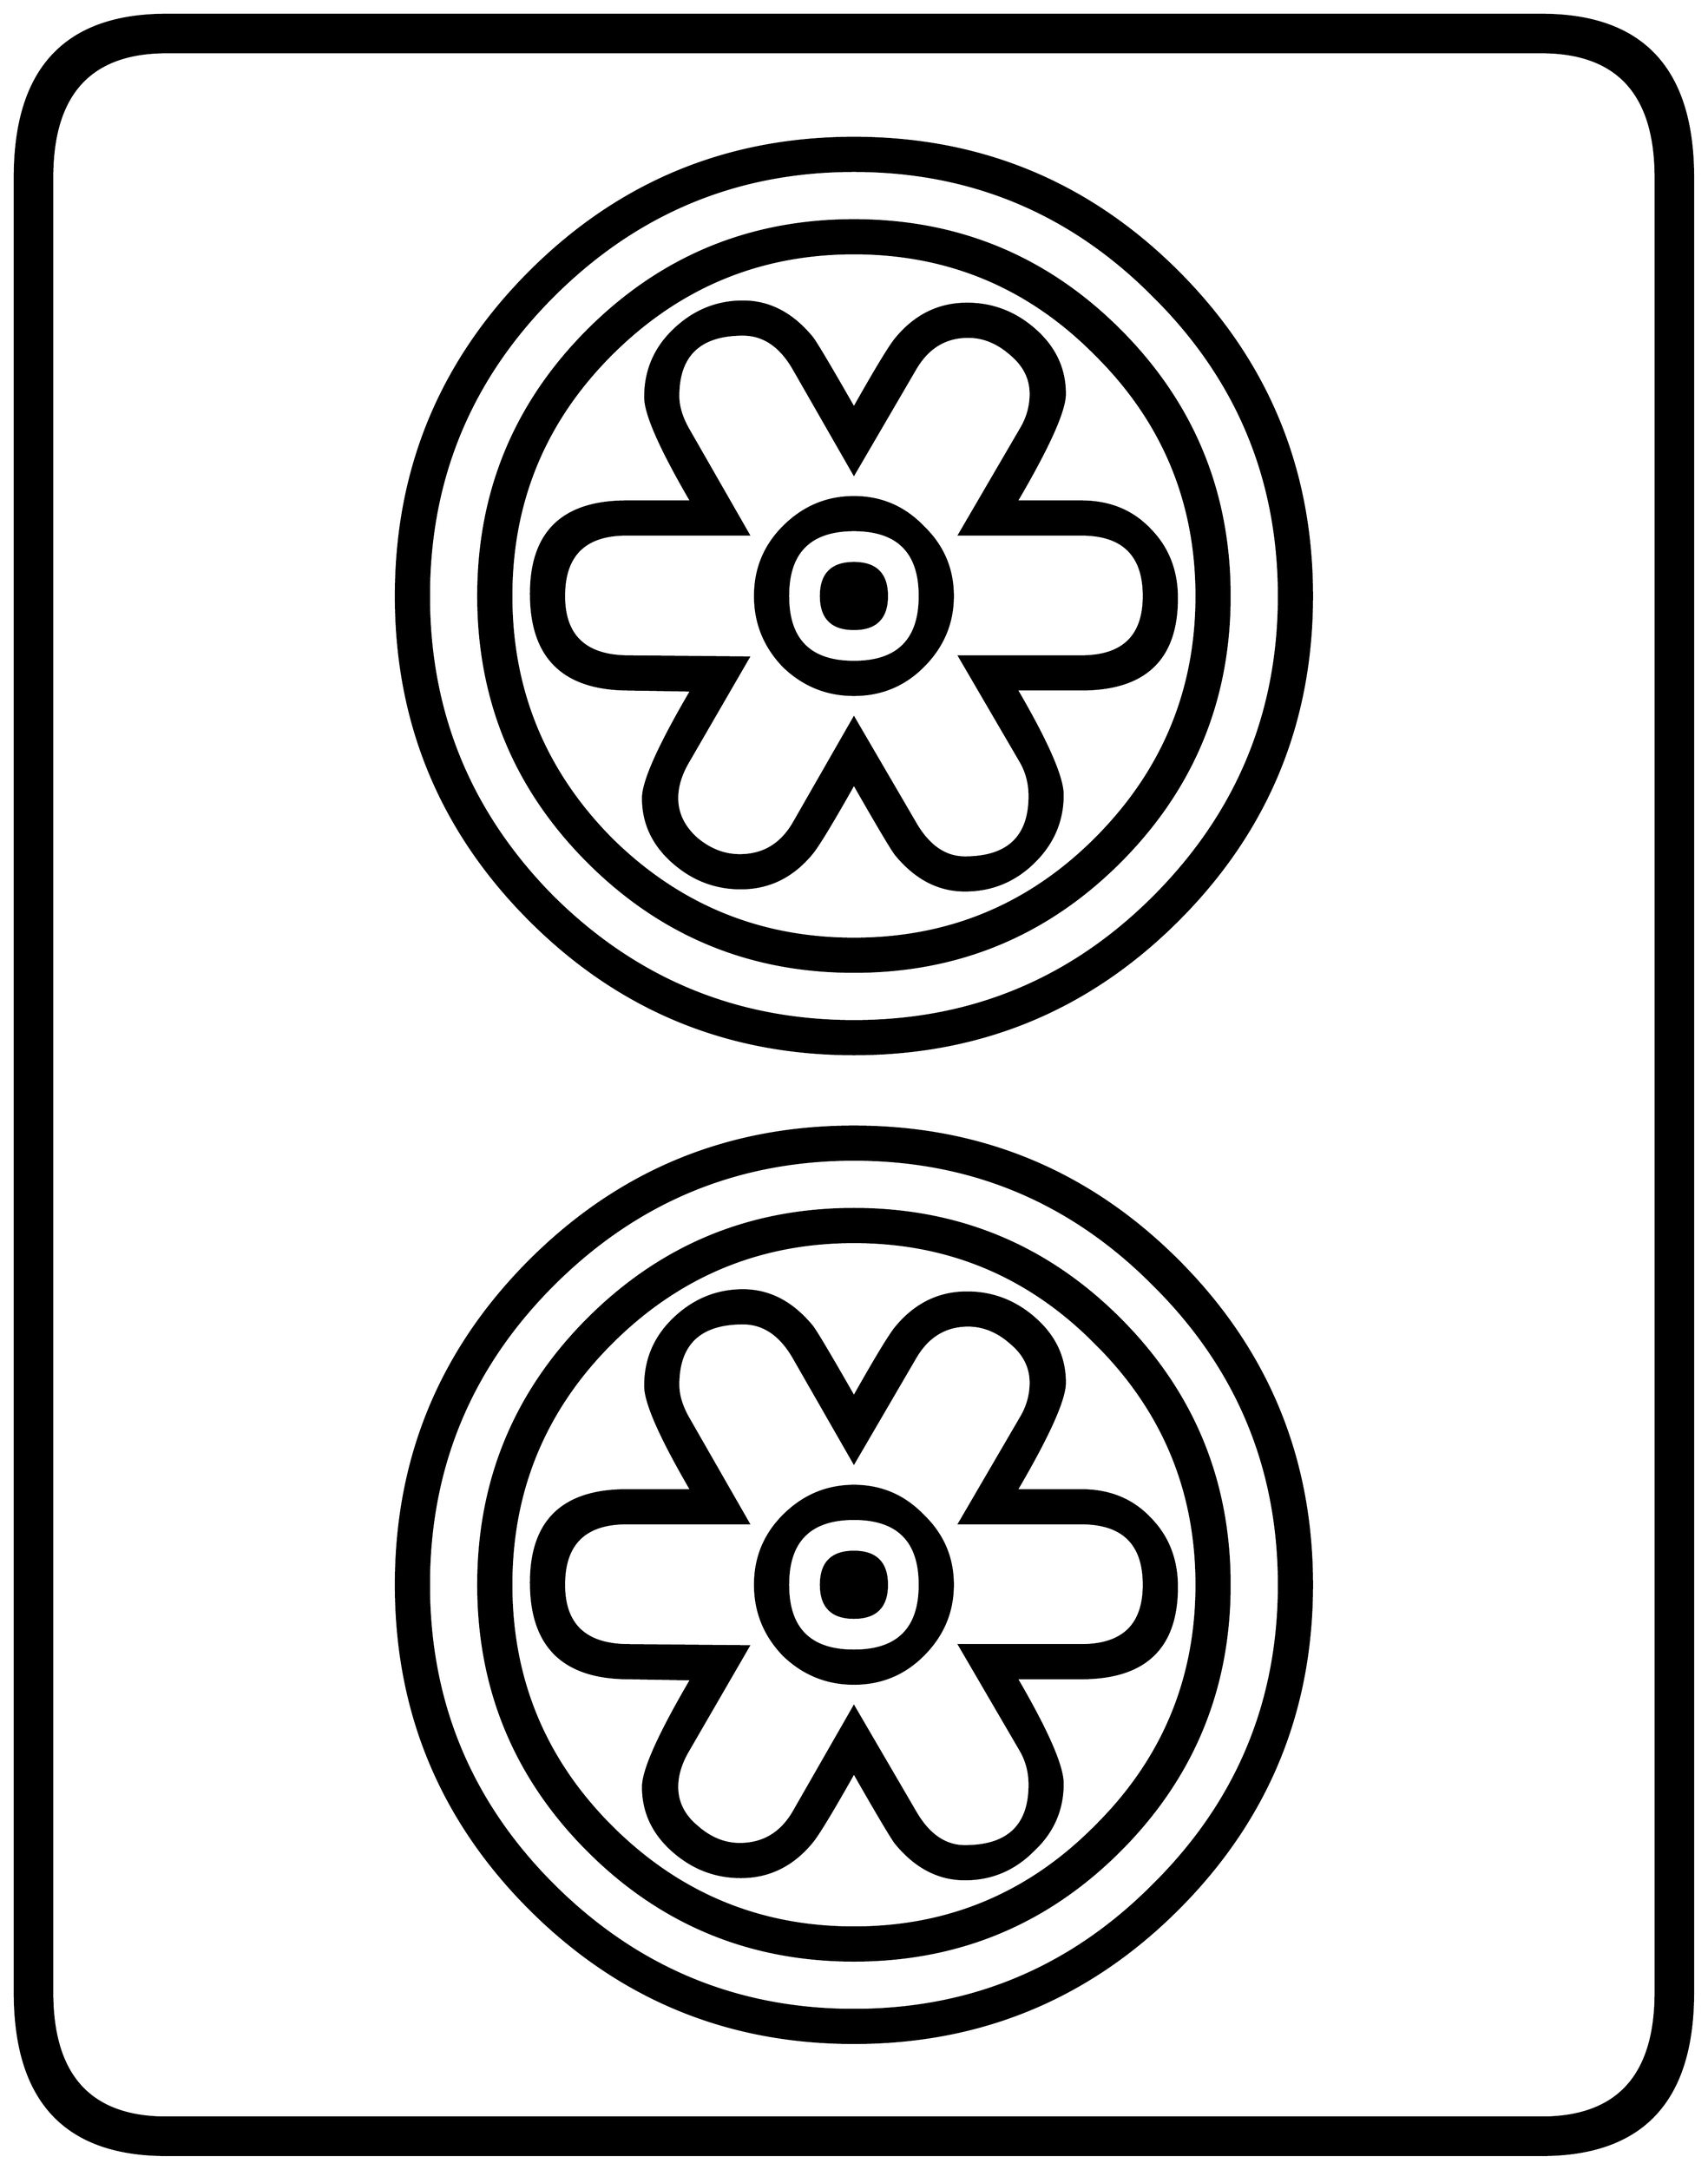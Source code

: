 


\begin{tikzpicture}[y=0.80pt, x=0.80pt, yscale=-1.0, xscale=1.0, inner sep=0pt, outer sep=0pt]
\begin{scope}[shift={(100.0,1706.0)},nonzero rule]
  \path[draw=.,fill=.,line width=1.600pt] (1578.0,244.0) .. controls
    (1578.0,342.667) and (1532.0,392.0) .. (1440.0,392.0) --
    (188.0,392.0) .. controls (96.0,392.0) and (50.0,342.667) ..
    (50.0,244.0) -- (50.0,-1408.0) .. controls (50.0,-1506.667)
    and (96.0,-1556.0) .. (188.0,-1556.0) -- (1440.0,-1556.0) ..
    controls (1532.0,-1556.0) and (1578.0,-1506.667) ..
    (1578.0,-1408.0) -- (1578.0,244.0) -- cycle(1544.0,244.0) --
    (1544.0,-1408.0) .. controls (1544.0,-1484.0) and
    (1509.333,-1522.0) .. (1440.0,-1522.0) -- (188.0,-1522.0) ..
    controls (118.667,-1522.0) and (84.0,-1484.0) ..
    (84.0,-1408.0) -- (84.0,244.0) .. controls (84.0,320.0) and
    (118.667,358.0) .. (188.0,358.0) -- (1440.0,358.0) .. controls
    (1509.333,358.0) and (1544.0,320.0) .. (1544.0,244.0) --
    cycle(1231.0,-1027.0) .. controls (1231.0,-911.667) and
    (1190.333,-813.333) .. (1109.0,-732.0) .. controls
    (1027.667,-650.667) and (929.333,-610.0) .. (814.0,-610.0) ..
    controls (698.667,-610.0) and (600.333,-650.667) .. (519.0,-732.0)
    .. controls (437.667,-813.333) and (397.0,-911.667) ..
    (397.0,-1027.0) .. controls (397.0,-1142.333) and
    (437.667,-1240.667) .. (519.0,-1322.0) .. controls
    (600.333,-1403.333) and (698.667,-1444.0) .. (814.0,-1444.0) ..
    controls (929.333,-1444.0) and (1027.667,-1403.333) ..
    (1109.0,-1322.0) .. controls (1190.333,-1240.667) and
    (1231.0,-1142.333) .. (1231.0,-1027.0) -- cycle(1231.0,-127.0)
    .. controls (1231.0,-11.667) and (1190.333,86.667) ..
    (1109.0,168.0) .. controls (1027.667,249.333) and (929.333,290.0)
    .. (814.0,290.0) .. controls (698.667,290.0) and (600.333,249.333)
    .. (519.0,168.0) .. controls (437.667,86.667) and (397.0,-11.667)
    .. (397.0,-127.0) .. controls (397.0,-242.333) and
    (437.667,-340.667) .. (519.0,-422.0) .. controls (600.333,-503.333)
    and (698.667,-544.0) .. (814.0,-544.0) .. controls
    (929.333,-544.0) and (1027.667,-503.333) .. (1109.0,-422.0) ..
    controls (1190.333,-340.667) and (1231.0,-242.333) ..
    (1231.0,-127.0) -- cycle(1201.0,-1027.0) .. controls
    (1201.0,-1133.667) and (1163.0,-1224.667) .. (1087.0,-1300.0) ..
    controls (1011.667,-1376.0) and (920.667,-1414.0) ..
    (814.0,-1414.0) .. controls (707.333,-1414.0) and
    (616.0,-1376.0) .. (540.0,-1300.0) .. controls
    (464.667,-1224.667) and (427.0,-1133.667) .. (427.0,-1027.0) ..
    controls (427.0,-920.333) and (464.667,-829.0) .. (540.0,-753.0)
    .. controls (616.0,-677.667) and (707.333,-640.0) ..
    (814.0,-640.0) .. controls (920.667,-640.0) and
    (1011.667,-677.667) .. (1087.0,-753.0) .. controls
    (1163.0,-829.0) and (1201.0,-920.333) .. (1201.0,-1027.0) --
    cycle(1201.0,-127.0) .. controls (1201.0,-233.667) and
    (1163.0,-324.667) .. (1087.0,-400.0) .. controls
    (1011.667,-476.0) and (920.667,-514.0) .. (814.0,-514.0) ..
    controls (707.333,-514.0) and (616.0,-476.0) .. (540.0,-400.0)
    .. controls (464.667,-324.667) and (427.0,-233.667) ..
    (427.0,-127.0) .. controls (427.0,-20.333) and (464.667,70.667) ..
    (540.0,146.0) .. controls (616.0,222.0) and (707.333,260.0) ..
    (814.0,260.0) .. controls (920.667,260.0) and (1011.667,222.0)
    .. (1087.0,146.0) .. controls (1163.0,70.667) and
    (1201.0,-20.333) .. (1201.0,-127.0) -- cycle(1156.0,-1027.0)
    .. controls (1156.0,-932.333) and (1122.667,-851.667) ..
    (1056.0,-785.0) .. controls (989.333,-718.333) and
    (908.667,-685.0) .. (814.0,-685.0) .. controls (719.333,-685.0)
    and (638.667,-718.333) .. (572.0,-785.0) .. controls
    (505.333,-851.667) and (472.0,-932.333) .. (472.0,-1027.0) ..
    controls (472.0,-1121.667) and (505.333,-1202.333) ..
    (572.0,-1269.0) .. controls (638.667,-1335.667) and
    (719.333,-1369.0) .. (814.0,-1369.0) .. controls
    (908.667,-1369.0) and (989.333,-1335.667) .. (1056.0,-1269.0) ..
    controls (1122.667,-1202.333) and (1156.0,-1121.667) ..
    (1156.0,-1027.0) -- cycle(1156.0,-127.0) .. controls
    (1156.0,-32.333) and (1122.667,48.333) .. (1056.0,115.0) ..
    controls (989.333,181.667) and (908.667,215.0) .. (814.0,215.0) ..
    controls (719.333,215.0) and (638.667,181.667) .. (572.0,115.0) ..
    controls (505.333,48.333) and (472.0,-32.333) .. (472.0,-127.0) ..
    controls (472.0,-221.667) and (505.333,-302.333) .. (572.0,-369.0)
    .. controls (638.667,-435.667) and (719.333,-469.0) ..
    (814.0,-469.0) .. controls (908.667,-469.0) and (989.333,-435.667)
    .. (1056.0,-369.0) .. controls (1122.667,-302.333) and
    (1156.0,-221.667) .. (1156.0,-127.0) -- cycle(1126.0,-1027.0)
    .. controls (1126.0,-1113.0) and (1095.333,-1186.333) ..
    (1034.0,-1247.0) .. controls (973.333,-1308.333) and
    (900.0,-1339.0) .. (814.0,-1339.0) .. controls
    (728.0,-1339.0) and (654.333,-1308.333) .. (593.0,-1247.0) ..
    controls (532.333,-1186.333) and (502.0,-1113.0) ..
    (502.0,-1027.0) .. controls (502.0,-941.0) and
    (532.333,-867.333) .. (593.0,-806.0) .. controls (654.333,-745.333)
    and (728.0,-715.0) .. (814.0,-715.0) .. controls
    (900.0,-715.0) and (973.333,-745.333) .. (1034.0,-806.0) ..
    controls (1095.333,-867.333) and (1126.0,-941.0) ..
    (1126.0,-1027.0) -- cycle(1126.0,-127.0) .. controls
    (1126.0,-213.0) and (1095.333,-286.333) .. (1034.0,-347.0) ..
    controls (973.333,-408.333) and (900.0,-439.0) .. (814.0,-439.0)
    .. controls (728.0,-439.0) and (654.333,-408.333) ..
    (593.0,-347.0) .. controls (532.333,-286.333) and (502.0,-213.0)
    .. (502.0,-127.0) .. controls (502.0,-41.0) and (532.333,32.333)
    .. (593.0,93.0) .. controls (654.333,154.333) and (728.0,185.0)
    .. (814.0,185.0) .. controls (900.0,185.0) and (973.333,154.333)
    .. (1034.0,93.0) .. controls (1095.333,32.333) and
    (1126.0,-41.0) .. (1126.0,-127.0) -- cycle(1108.0,-1025.0)
    .. controls (1108.0,-969.667) and (1079.0,-942.0) ..
    (1021.0,-942.0) -- (962.0,-942.0) .. controls (990.0,-894.0)
    and (1004.0,-862.0) .. (1004.0,-846.0) .. controls
    (1004.0,-822.0) and (995.0,-801.333) .. (977.0,-784.0) ..
    controls (959.667,-767.333) and (939.0,-759.0) .. (915.0,-759.0)
    .. controls (891.0,-759.0) and (870.0,-770.0) ..
    (852.0,-792.0) .. controls (848.0,-797.333) and (835.333,-818.667)
    .. (814.0,-856.0) .. controls (793.333,-819.333) and
    (780.333,-798.0) .. (775.0,-792.0) .. controls (757.667,-771.333)
    and (736.333,-761.0) .. (711.0,-761.0) .. controls
    (687.667,-761.0) and (667.0,-769.0) .. (649.0,-785.0) ..
    controls (631.0,-801.0) and (622.0,-820.333) .. (622.0,-843.0)
    .. controls (622.0,-858.333) and (636.667,-891.0) ..
    (666.0,-941.0) -- (607.0,-942.0) .. controls (549.0,-942.667)
    and (520.0,-971.667) .. (520.0,-1029.0) .. controls
    (520.0,-1085.0) and (549.0,-1113.0) .. (607.0,-1113.0) --
    (666.0,-1113.0) .. controls (638.0,-1161.0) and
    (624.0,-1192.667) .. (624.0,-1208.0) .. controls
    (624.0,-1232.0) and (632.667,-1252.333) .. (650.0,-1269.0) ..
    controls (668.0,-1286.333) and (689.0,-1295.0) ..
    (713.0,-1295.0) .. controls (737.0,-1295.0) and
    (758.0,-1284.0) .. (776.0,-1262.0) .. controls
    (780.0,-1256.667) and (792.667,-1235.333) .. (814.0,-1198.0) ..
    controls (834.667,-1234.667) and (847.667,-1256.0) ..
    (853.0,-1262.0) .. controls (870.333,-1282.667) and
    (891.667,-1293.0) .. (917.0,-1293.0) .. controls
    (940.333,-1293.0) and (961.0,-1285.0) .. (979.0,-1269.0) ..
    controls (997.0,-1253.0) and (1006.0,-1233.667) ..
    (1006.0,-1211.0) .. controls (1006.0,-1195.667) and
    (991.333,-1163.0) .. (962.0,-1113.0) -- (1021.0,-1113.0) ..
    controls (1046.333,-1113.0) and (1067.0,-1104.667) ..
    (1083.0,-1088.0) .. controls (1099.667,-1071.333) and
    (1108.0,-1050.333) .. (1108.0,-1025.0) -- cycle(1108.0,-125.0)
    .. controls (1108.0,-69.667) and (1079.0,-42.0) ..
    (1021.0,-42.0) -- (962.0,-42.0) .. controls (990.0,6.0) and
    (1004.0,38.0) .. (1004.0,54.0) .. controls (1004.0,78.0) and
    (995.0,98.333) .. (977.0,115.0) .. controls (959.667,132.333) and
    (939.0,141.0) .. (915.0,141.0) .. controls (891.0,141.0) and
    (870.0,130.0) .. (852.0,108.0) .. controls (848.0,102.667) and
    (835.333,81.333) .. (814.0,44.0) .. controls (793.333,80.667) and
    (780.333,102.0) .. (775.0,108.0) .. controls (757.667,128.667) and
    (736.333,139.0) .. (711.0,139.0) .. controls (687.667,139.0) and
    (667.0,131.0) .. (649.0,115.0) .. controls (631.0,99.0) and
    (622.0,79.667) .. (622.0,57.0) .. controls (622.0,41.667) and
    (636.667,9.0) .. (666.0,-41.0) -- (607.0,-42.0) .. controls
    (549.0,-42.667) and (520.0,-71.667) .. (520.0,-129.0) ..
    controls (520.0,-185.0) and (549.0,-213.0) .. (607.0,-213.0)
    -- (666.0,-213.0) .. controls (638.0,-261.0) and
    (624.0,-292.667) .. (624.0,-308.0) .. controls (624.0,-332.0)
    and (632.667,-352.333) .. (650.0,-369.0) .. controls
    (668.0,-386.333) and (689.0,-395.0) .. (713.0,-395.0) ..
    controls (737.0,-395.0) and (758.0,-384.0) .. (776.0,-362.0)
    .. controls (780.0,-356.667) and (792.667,-335.333) ..
    (814.0,-298.0) .. controls (834.667,-334.667) and (847.667,-356.0)
    .. (853.0,-362.0) .. controls (870.333,-382.667) and
    (891.667,-393.0) .. (917.0,-393.0) .. controls (940.333,-393.0)
    and (961.0,-385.0) .. (979.0,-369.0) .. controls
    (997.0,-353.0) and (1006.0,-333.667) .. (1006.0,-311.0) ..
    controls (1006.0,-295.667) and (991.333,-263.0) ..
    (962.0,-213.0) -- (1021.0,-213.0) .. controls
    (1046.333,-213.0) and (1067.0,-204.667) .. (1083.0,-188.0) ..
    controls (1099.667,-171.333) and (1108.0,-150.333) ..
    (1108.0,-125.0) -- cycle(1078.0,-1027.0) .. controls
    (1078.0,-1064.333) and (1059.0,-1083.0) .. (1021.0,-1083.0) --
    (910.0,-1083.0) -- (966.0,-1179.0) .. controls
    (972.0,-1189.0) and (975.0,-1199.667) .. (975.0,-1211.0) ..
    controls (975.0,-1225.0) and (969.0,-1237.0) ..
    (957.0,-1247.0) .. controls (945.0,-1257.667) and
    (932.0,-1263.0) .. (918.0,-1263.0) .. controls
    (897.333,-1263.0) and (881.333,-1253.333) .. (870.0,-1234.0) --
    (814.0,-1138.0) -- (759.0,-1234.0) .. controls
    (747.0,-1254.667) and (731.667,-1265.0) .. (713.0,-1265.0) ..
    controls (673.667,-1265.0) and (654.0,-1246.333) ..
    (654.0,-1209.0) .. controls (654.0,-1199.667) and
    (657.0,-1189.667) .. (663.0,-1179.0) -- (718.0,-1083.0) --
    (607.0,-1083.0) .. controls (569.0,-1083.0) and
    (550.0,-1064.333) .. (550.0,-1027.0) .. controls
    (550.0,-991.0) and (569.0,-972.667) .. (607.0,-972.0) --
    (718.0,-971.0) -- (663.0,-876.0) .. controls (656.333,-864.667)
    and (653.0,-853.667) .. (653.0,-843.0) .. controls
    (653.0,-829.0) and (659.0,-816.667) .. (671.0,-806.0) ..
    controls (683.0,-796.0) and (696.0,-791.0) .. (710.0,-791.0)
    .. controls (731.333,-791.0) and (747.667,-800.667) ..
    (759.0,-820.0) -- (814.0,-916.0) -- (870.0,-820.0) ..
    controls (882.0,-799.333) and (897.0,-789.0) .. (915.0,-789.0)
    .. controls (954.333,-789.0) and (974.0,-807.667) ..
    (974.0,-845.0) .. controls (974.0,-856.333) and (971.333,-866.667)
    .. (966.0,-876.0) -- (910.0,-972.0) -- (1021.0,-972.0) ..
    controls (1059.0,-972.0) and (1078.0,-990.333) ..
    (1078.0,-1027.0) -- cycle(1078.0,-127.0) .. controls
    (1078.0,-164.333) and (1059.0,-183.0) .. (1021.0,-183.0) --
    (910.0,-183.0) -- (966.0,-279.0) .. controls (972.0,-289.0)
    and (975.0,-299.667) .. (975.0,-311.0) .. controls
    (975.0,-325.0) and (969.0,-337.0) .. (957.0,-347.0) ..
    controls (945.0,-357.667) and (932.0,-363.0) .. (918.0,-363.0)
    .. controls (897.333,-363.0) and (881.333,-353.333) ..
    (870.0,-334.0) -- (814.0,-238.0) -- (759.0,-334.0) ..
    controls (747.0,-354.667) and (731.667,-365.0) .. (713.0,-365.0)
    .. controls (673.667,-365.0) and (654.0,-346.333) ..
    (654.0,-309.0) .. controls (654.0,-299.667) and (657.0,-289.667)
    .. (663.0,-279.0) -- (718.0,-183.0) -- (607.0,-183.0) ..
    controls (569.0,-183.0) and (550.0,-164.333) .. (550.0,-127.0)
    .. controls (550.0,-91.0) and (569.0,-72.667) .. (607.0,-72.0)
    -- (718.0,-71.0) -- (663.0,24.0) .. controls (656.333,35.333)
    and (653.0,46.333) .. (653.0,57.0) .. controls (653.0,71.0)
    and (659.0,83.0) .. (671.0,93.0) .. controls (683.0,103.667)
    and (696.0,109.0) .. (710.0,109.0) .. controls (731.333,109.0)
    and (747.667,99.333) .. (759.0,80.0) -- (814.0,-16.0) --
    (870.0,80.0) .. controls (882.0,100.667) and (897.0,111.0) ..
    (915.0,111.0) .. controls (954.333,111.0) and (974.0,92.333) ..
    (974.0,55.0) .. controls (974.0,43.667) and (971.333,33.333) ..
    (966.0,24.0) -- (910.0,-72.0) -- (1021.0,-72.0) .. controls
    (1059.0,-72.0) and (1078.0,-90.333) .. (1078.0,-127.0) --
    cycle(904.0,-1027.0) .. controls (904.0,-1002.333) and
    (895.0,-981.0) .. (877.0,-963.0) .. controls (859.667,-945.667)
    and (838.667,-937.0) .. (814.0,-937.0) .. controls
    (789.333,-937.0) and (768.0,-945.667) .. (750.0,-963.0) ..
    controls (732.667,-981.0) and (724.0,-1002.333) ..
    (724.0,-1027.0) .. controls (724.0,-1051.667) and
    (732.667,-1072.667) .. (750.0,-1090.0) .. controls
    (768.0,-1108.0) and (789.333,-1117.0) .. (814.0,-1117.0) ..
    controls (838.667,-1117.0) and (859.667,-1108.0) ..
    (877.0,-1090.0) .. controls (895.0,-1072.667) and
    (904.0,-1051.667) .. (904.0,-1027.0) -- cycle(904.0,-127.0) ..
    controls (904.0,-102.333) and (895.0,-81.0) .. (877.0,-63.0)
    .. controls (859.667,-45.667) and (838.667,-37.0) .. (814.0,-37.0)
    .. controls (789.333,-37.0) and (768.0,-45.667) .. (750.0,-63.0)
    .. controls (732.667,-81.0) and (724.0,-102.333) ..
    (724.0,-127.0) .. controls (724.0,-151.667) and (732.667,-172.667)
    .. (750.0,-190.0) .. controls (768.0,-208.0) and
    (789.333,-217.0) .. (814.0,-217.0) .. controls (838.667,-217.0)
    and (859.667,-208.0) .. (877.0,-190.0) .. controls
    (895.0,-172.667) and (904.0,-151.667) .. (904.0,-127.0) --
    cycle(874.0,-1027.0) .. controls (874.0,-1067.0) and
    (854.0,-1087.0) .. (814.0,-1087.0) .. controls
    (774.0,-1087.0) and (754.0,-1067.0) .. (754.0,-1027.0) ..
    controls (754.0,-987.0) and (774.0,-967.0) .. (814.0,-967.0)
    .. controls (854.0,-967.0) and (874.0,-987.0) ..
    (874.0,-1027.0) -- cycle(874.0,-127.0) .. controls
    (874.0,-167.0) and (854.0,-187.0) .. (814.0,-187.0) ..
    controls (774.0,-187.0) and (754.0,-167.0) .. (754.0,-127.0)
    .. controls (754.0,-87.0) and (774.0,-67.0) .. (814.0,-67.0)
    .. controls (854.0,-67.0) and (874.0,-87.0) ..
    (874.0,-127.0) -- cycle(844.0,-1027.0) .. controls
    (844.0,-1007.0) and (834.0,-997.0) .. (814.0,-997.0) ..
    controls (794.0,-997.0) and (784.0,-1007.0) ..
    (784.0,-1027.0) .. controls (784.0,-1047.0) and
    (794.0,-1057.0) .. (814.0,-1057.0) .. controls
    (834.0,-1057.0) and (844.0,-1047.0) .. (844.0,-1027.0) --
    cycle(844.0,-127.0) .. controls (844.0,-107.0) and
    (834.0,-97.0) .. (814.0,-97.0) .. controls (794.0,-97.0) and
    (784.0,-107.0) .. (784.0,-127.0) .. controls (784.0,-147.0)
    and (794.0,-157.0) .. (814.0,-157.0) .. controls
    (834.0,-157.0) and (844.0,-147.0) .. (844.0,-127.0) --
    cycle;
\end{scope}

\end{tikzpicture}

